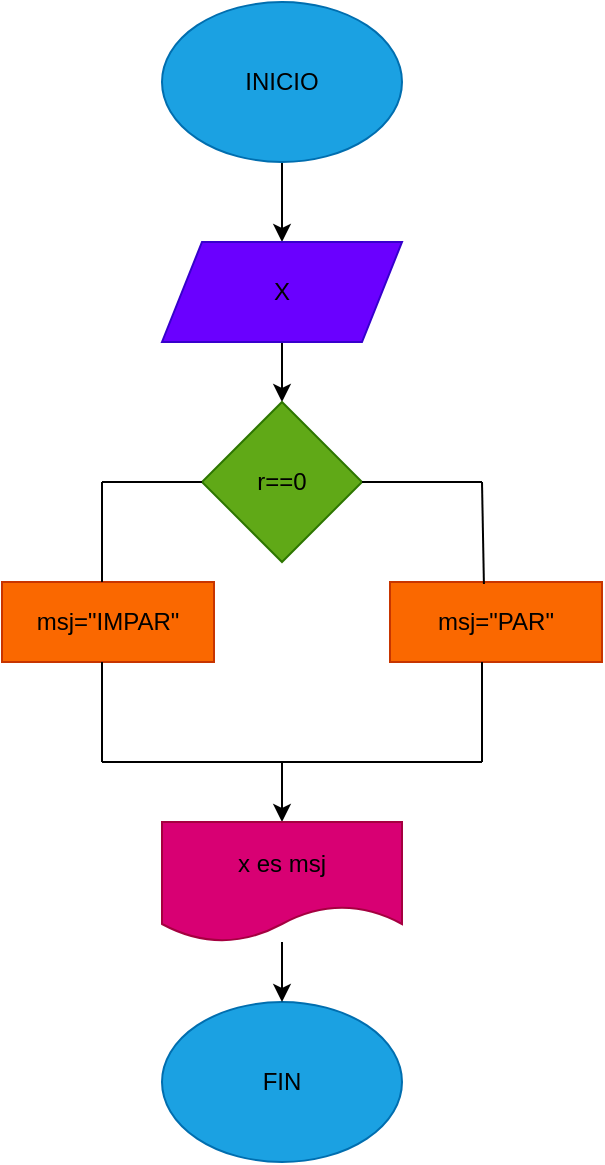 <mxfile>
    <diagram id="nwA2mFcJX0GXZv-vwl8x" name="Página-1">
        <mxGraphModel dx="662" dy="411" grid="1" gridSize="10" guides="1" tooltips="1" connect="1" arrows="1" fold="1" page="1" pageScale="1" pageWidth="827" pageHeight="1169" math="0" shadow="0">
            <root>
                <mxCell id="0"/>
                <mxCell id="1" parent="0"/>
                <mxCell id="4" value="" style="edgeStyle=none;html=1;" edge="1" parent="1" source="2" target="3">
                    <mxGeometry relative="1" as="geometry"/>
                </mxCell>
                <mxCell id="2" value="&lt;font color=&quot;#000000&quot;&gt;INICIO&lt;/font&gt;" style="ellipse;whiteSpace=wrap;html=1;fillColor=#1ba1e2;fontColor=#ffffff;strokeColor=#006EAF;" vertex="1" parent="1">
                    <mxGeometry x="240" y="70" width="120" height="80" as="geometry"/>
                </mxCell>
                <mxCell id="6" value="" style="edgeStyle=none;html=1;" edge="1" parent="1" source="3" target="11">
                    <mxGeometry relative="1" as="geometry">
                        <mxPoint x="300" y="290" as="targetPoint"/>
                    </mxGeometry>
                </mxCell>
                <mxCell id="3" value="&lt;font color=&quot;#000000&quot;&gt;X&lt;/font&gt;" style="shape=parallelogram;perimeter=parallelogramPerimeter;whiteSpace=wrap;html=1;fixedSize=1;fillColor=#6a00ff;fontColor=#ffffff;strokeColor=#3700CC;" vertex="1" parent="1">
                    <mxGeometry x="240" y="190" width="120" height="50" as="geometry"/>
                </mxCell>
                <mxCell id="9" value="&lt;font color=&quot;#000000&quot;&gt;FIN&lt;/font&gt;" style="ellipse;whiteSpace=wrap;html=1;fillColor=#1ba1e2;fontColor=#ffffff;strokeColor=#006EAF;" vertex="1" parent="1">
                    <mxGeometry x="240" y="570" width="120" height="80" as="geometry"/>
                </mxCell>
                <mxCell id="11" value="&lt;font color=&quot;#000000&quot;&gt;r==0&lt;/font&gt;" style="rhombus;whiteSpace=wrap;html=1;fontColor=#ffffff;fillColor=#60a917;strokeColor=#2D7600;" vertex="1" parent="1">
                    <mxGeometry x="260" y="270" width="80" height="80" as="geometry"/>
                </mxCell>
                <mxCell id="12" value="msj=&quot;PAR&quot;" style="rounded=0;whiteSpace=wrap;html=1;fillColor=#fa6800;strokeColor=#C73500;fontColor=#000000;" vertex="1" parent="1">
                    <mxGeometry x="354" y="360" width="106" height="40" as="geometry"/>
                </mxCell>
                <mxCell id="13" value="msj=&quot;IMPAR&quot;" style="rounded=0;whiteSpace=wrap;html=1;fillColor=#fa6800;strokeColor=#C73500;fontColor=#000000;" vertex="1" parent="1">
                    <mxGeometry x="160" y="360" width="106" height="40" as="geometry"/>
                </mxCell>
                <mxCell id="16" value="" style="endArrow=none;html=1;fontColor=#000000;" edge="1" parent="1">
                    <mxGeometry width="50" height="50" relative="1" as="geometry">
                        <mxPoint x="340" y="310" as="sourcePoint"/>
                        <mxPoint x="400" y="310" as="targetPoint"/>
                    </mxGeometry>
                </mxCell>
                <mxCell id="17" value="" style="endArrow=none;html=1;fontColor=#000000;exitX=0.443;exitY=0.025;exitDx=0;exitDy=0;exitPerimeter=0;" edge="1" parent="1" source="12">
                    <mxGeometry width="50" height="50" relative="1" as="geometry">
                        <mxPoint x="350" y="360" as="sourcePoint"/>
                        <mxPoint x="400" y="310" as="targetPoint"/>
                    </mxGeometry>
                </mxCell>
                <mxCell id="18" value="" style="endArrow=none;html=1;fontColor=#000000;" edge="1" parent="1">
                    <mxGeometry width="50" height="50" relative="1" as="geometry">
                        <mxPoint x="210" y="310" as="sourcePoint"/>
                        <mxPoint x="260" y="310" as="targetPoint"/>
                    </mxGeometry>
                </mxCell>
                <mxCell id="19" value="" style="endArrow=none;html=1;fontColor=#000000;" edge="1" parent="1">
                    <mxGeometry width="50" height="50" relative="1" as="geometry">
                        <mxPoint x="210" y="360" as="sourcePoint"/>
                        <mxPoint x="210" y="310" as="targetPoint"/>
                    </mxGeometry>
                </mxCell>
                <mxCell id="20" value="" style="endArrow=none;html=1;fontColor=#000000;" edge="1" parent="1">
                    <mxGeometry width="50" height="50" relative="1" as="geometry">
                        <mxPoint x="210" y="450" as="sourcePoint"/>
                        <mxPoint x="210" y="400" as="targetPoint"/>
                    </mxGeometry>
                </mxCell>
                <mxCell id="21" value="" style="endArrow=none;html=1;fontColor=#000000;" edge="1" parent="1">
                    <mxGeometry width="50" height="50" relative="1" as="geometry">
                        <mxPoint x="400" y="450" as="sourcePoint"/>
                        <mxPoint x="400" y="400" as="targetPoint"/>
                    </mxGeometry>
                </mxCell>
                <mxCell id="22" value="" style="endArrow=none;html=1;fontColor=#000000;" edge="1" parent="1">
                    <mxGeometry width="50" height="50" relative="1" as="geometry">
                        <mxPoint x="210" y="450" as="sourcePoint"/>
                        <mxPoint x="400" y="450" as="targetPoint"/>
                    </mxGeometry>
                </mxCell>
                <mxCell id="23" value="" style="endArrow=classic;html=1;fontColor=#000000;" edge="1" parent="1" target="24">
                    <mxGeometry width="50" height="50" relative="1" as="geometry">
                        <mxPoint x="300" y="450" as="sourcePoint"/>
                        <mxPoint x="300" y="500" as="targetPoint"/>
                    </mxGeometry>
                </mxCell>
                <mxCell id="25" value="" style="edgeStyle=none;html=1;fontColor=#000000;" edge="1" parent="1" source="24" target="9">
                    <mxGeometry relative="1" as="geometry"/>
                </mxCell>
                <mxCell id="24" value="&lt;font color=&quot;#000000&quot;&gt;x es msj&lt;/font&gt;" style="shape=document;whiteSpace=wrap;html=1;boundedLbl=1;fontColor=#ffffff;fillColor=#d80073;strokeColor=#A50040;" vertex="1" parent="1">
                    <mxGeometry x="240" y="480" width="120" height="60" as="geometry"/>
                </mxCell>
            </root>
        </mxGraphModel>
    </diagram>
</mxfile>